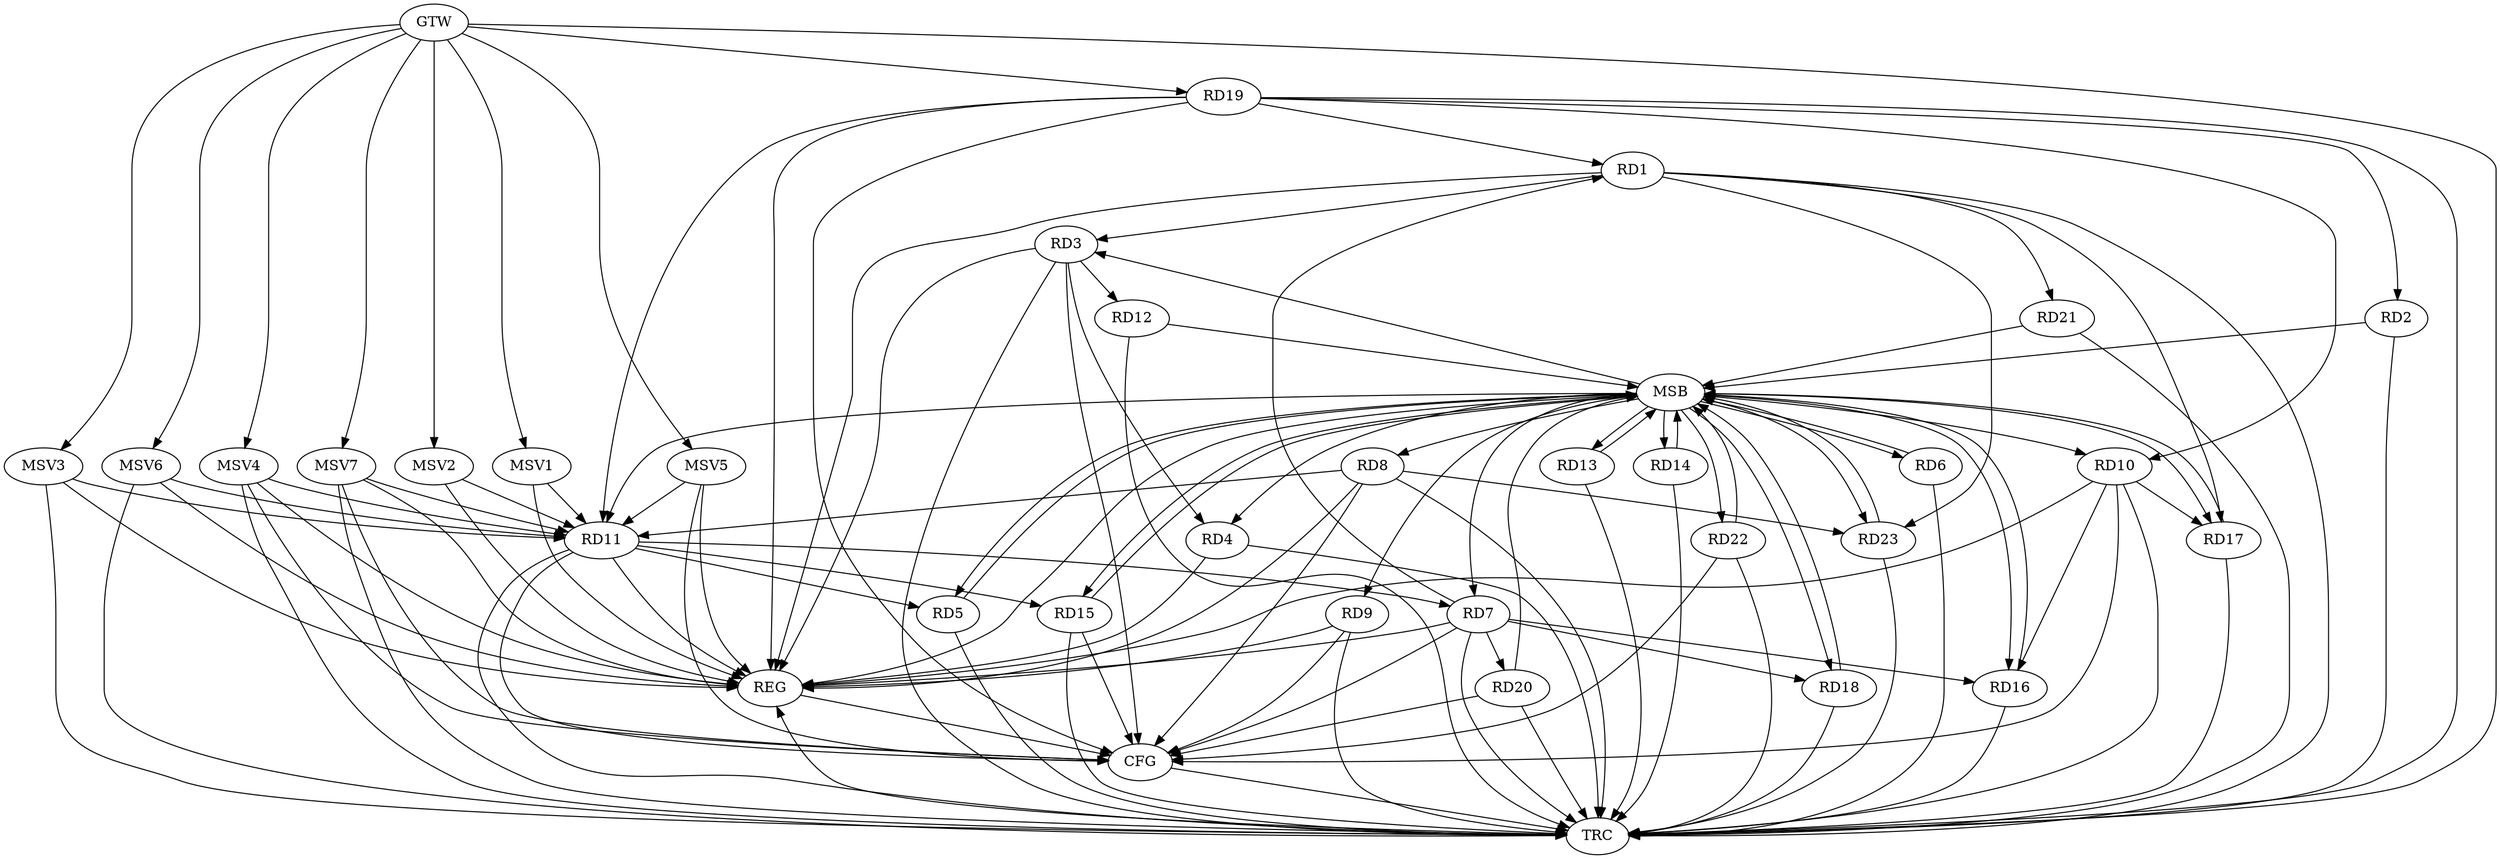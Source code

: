 strict digraph G {
  RD1 [ label="RD1" ];
  RD2 [ label="RD2" ];
  RD3 [ label="RD3" ];
  RD4 [ label="RD4" ];
  RD5 [ label="RD5" ];
  RD6 [ label="RD6" ];
  RD7 [ label="RD7" ];
  RD8 [ label="RD8" ];
  RD9 [ label="RD9" ];
  RD10 [ label="RD10" ];
  RD11 [ label="RD11" ];
  RD12 [ label="RD12" ];
  RD13 [ label="RD13" ];
  RD14 [ label="RD14" ];
  RD15 [ label="RD15" ];
  RD16 [ label="RD16" ];
  RD17 [ label="RD17" ];
  RD18 [ label="RD18" ];
  RD19 [ label="RD19" ];
  RD20 [ label="RD20" ];
  RD21 [ label="RD21" ];
  RD22 [ label="RD22" ];
  RD23 [ label="RD23" ];
  GTW [ label="GTW" ];
  REG [ label="REG" ];
  MSB [ label="MSB" ];
  CFG [ label="CFG" ];
  TRC [ label="TRC" ];
  MSV1 [ label="MSV1" ];
  MSV2 [ label="MSV2" ];
  MSV3 [ label="MSV3" ];
  MSV4 [ label="MSV4" ];
  MSV5 [ label="MSV5" ];
  MSV6 [ label="MSV6" ];
  MSV7 [ label="MSV7" ];
  RD1 -> RD3;
  RD7 -> RD1;
  RD1 -> RD17;
  RD19 -> RD1;
  RD1 -> RD21;
  RD1 -> RD23;
  RD19 -> RD2;
  RD3 -> RD4;
  RD3 -> RD12;
  RD11 -> RD5;
  RD11 -> RD7;
  RD7 -> RD16;
  RD7 -> RD18;
  RD7 -> RD20;
  RD8 -> RD11;
  RD8 -> RD23;
  RD10 -> RD16;
  RD10 -> RD17;
  RD19 -> RD10;
  RD11 -> RD15;
  RD19 -> RD11;
  GTW -> RD19;
  RD1 -> REG;
  RD3 -> REG;
  RD4 -> REG;
  RD7 -> REG;
  RD8 -> REG;
  RD9 -> REG;
  RD10 -> REG;
  RD11 -> REG;
  RD19 -> REG;
  RD2 -> MSB;
  MSB -> RD8;
  MSB -> REG;
  RD5 -> MSB;
  MSB -> RD18;
  RD6 -> MSB;
  MSB -> RD4;
  MSB -> RD13;
  MSB -> RD14;
  RD12 -> MSB;
  MSB -> RD5;
  MSB -> RD16;
  MSB -> RD17;
  MSB -> RD23;
  RD13 -> MSB;
  MSB -> RD15;
  RD14 -> MSB;
  MSB -> RD3;
  MSB -> RD22;
  RD15 -> MSB;
  MSB -> RD9;
  RD16 -> MSB;
  RD17 -> MSB;
  RD18 -> MSB;
  MSB -> RD7;
  RD20 -> MSB;
  MSB -> RD6;
  MSB -> RD10;
  RD21 -> MSB;
  MSB -> RD11;
  RD22 -> MSB;
  RD23 -> MSB;
  RD3 -> CFG;
  RD11 -> CFG;
  RD10 -> CFG;
  RD20 -> CFG;
  RD9 -> CFG;
  RD8 -> CFG;
  RD7 -> CFG;
  RD19 -> CFG;
  RD15 -> CFG;
  RD22 -> CFG;
  REG -> CFG;
  RD1 -> TRC;
  RD2 -> TRC;
  RD3 -> TRC;
  RD4 -> TRC;
  RD5 -> TRC;
  RD6 -> TRC;
  RD7 -> TRC;
  RD8 -> TRC;
  RD9 -> TRC;
  RD10 -> TRC;
  RD11 -> TRC;
  RD12 -> TRC;
  RD13 -> TRC;
  RD14 -> TRC;
  RD15 -> TRC;
  RD16 -> TRC;
  RD17 -> TRC;
  RD18 -> TRC;
  RD19 -> TRC;
  RD20 -> TRC;
  RD21 -> TRC;
  RD22 -> TRC;
  RD23 -> TRC;
  GTW -> TRC;
  CFG -> TRC;
  TRC -> REG;
  MSV1 -> RD11;
  GTW -> MSV1;
  MSV1 -> REG;
  MSV2 -> RD11;
  GTW -> MSV2;
  MSV2 -> REG;
  MSV3 -> RD11;
  MSV4 -> RD11;
  GTW -> MSV3;
  MSV3 -> REG;
  MSV3 -> TRC;
  GTW -> MSV4;
  MSV4 -> REG;
  MSV4 -> TRC;
  MSV4 -> CFG;
  MSV5 -> RD11;
  MSV6 -> RD11;
  GTW -> MSV5;
  MSV5 -> REG;
  MSV5 -> CFG;
  GTW -> MSV6;
  MSV6 -> REG;
  MSV6 -> TRC;
  MSV7 -> RD11;
  GTW -> MSV7;
  MSV7 -> REG;
  MSV7 -> TRC;
  MSV7 -> CFG;
}
